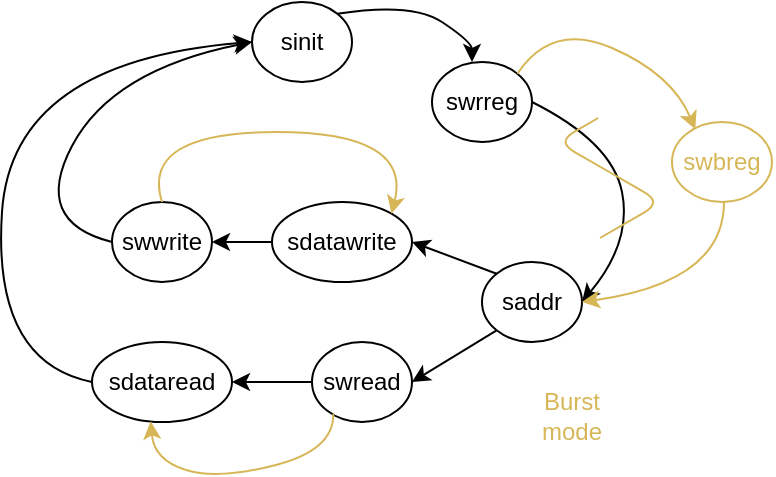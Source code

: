 <mxfile version="14.6.13" type="device"><diagram id="qW3i7_k0rs31cUlDjsJn" name="Page-1"><mxGraphModel dx="474" dy="276" grid="0" gridSize="10" guides="1" tooltips="1" connect="1" arrows="1" fold="1" page="1" pageScale="1" pageWidth="850" pageHeight="1100" math="0" shadow="0"><root><mxCell id="0"/><mxCell id="1" parent="0"/><mxCell id="5VibjpQTuv2W_uwCDDh9-3" value="" style="group" vertex="1" connectable="0" parent="1"><mxGeometry x="260" y="110" width="50" height="40" as="geometry"/></mxCell><mxCell id="5VibjpQTuv2W_uwCDDh9-1" value="" style="ellipse;whiteSpace=wrap;html=1;" vertex="1" parent="5VibjpQTuv2W_uwCDDh9-3"><mxGeometry width="50" height="40" as="geometry"/></mxCell><mxCell id="5VibjpQTuv2W_uwCDDh9-2" value="sinit" style="text;html=1;strokeColor=none;fillColor=none;align=center;verticalAlign=middle;whiteSpace=wrap;rounded=0;" vertex="1" parent="5VibjpQTuv2W_uwCDDh9-3"><mxGeometry x="5" y="10" width="40" height="20" as="geometry"/></mxCell><mxCell id="5VibjpQTuv2W_uwCDDh9-4" value="" style="group" vertex="1" connectable="0" parent="1"><mxGeometry x="350" y="140" width="50" height="40" as="geometry"/></mxCell><mxCell id="5VibjpQTuv2W_uwCDDh9-5" value="" style="ellipse;whiteSpace=wrap;html=1;" vertex="1" parent="5VibjpQTuv2W_uwCDDh9-4"><mxGeometry width="50" height="40" as="geometry"/></mxCell><mxCell id="5VibjpQTuv2W_uwCDDh9-6" value="swrreg" style="text;html=1;strokeColor=none;fillColor=none;align=center;verticalAlign=middle;whiteSpace=wrap;rounded=0;" vertex="1" parent="5VibjpQTuv2W_uwCDDh9-4"><mxGeometry x="5" y="10" width="40" height="20" as="geometry"/></mxCell><mxCell id="5VibjpQTuv2W_uwCDDh9-7" value="" style="curved=1;endArrow=classic;html=1;exitX=1;exitY=0;exitDx=0;exitDy=0;entryX=0.4;entryY=0;entryDx=0;entryDy=0;entryPerimeter=0;" edge="1" parent="1" source="5VibjpQTuv2W_uwCDDh9-1" target="5VibjpQTuv2W_uwCDDh9-5"><mxGeometry width="50" height="50" relative="1" as="geometry"><mxPoint x="300" y="200" as="sourcePoint"/><mxPoint x="350" y="150" as="targetPoint"/><Array as="points"><mxPoint x="340" y="110"/><mxPoint x="370" y="130"/></Array></mxGeometry></mxCell><mxCell id="5VibjpQTuv2W_uwCDDh9-8" value="" style="group" vertex="1" connectable="0" parent="1"><mxGeometry x="375" y="240" width="50" height="40" as="geometry"/></mxCell><mxCell id="5VibjpQTuv2W_uwCDDh9-9" value="" style="ellipse;whiteSpace=wrap;html=1;" vertex="1" parent="5VibjpQTuv2W_uwCDDh9-8"><mxGeometry width="50" height="40" as="geometry"/></mxCell><mxCell id="5VibjpQTuv2W_uwCDDh9-10" value="saddr" style="text;html=1;strokeColor=none;fillColor=none;align=center;verticalAlign=middle;whiteSpace=wrap;rounded=0;" vertex="1" parent="5VibjpQTuv2W_uwCDDh9-8"><mxGeometry x="5" y="10" width="40" height="20" as="geometry"/></mxCell><mxCell id="5VibjpQTuv2W_uwCDDh9-17" value="" style="group" vertex="1" connectable="0" parent="1"><mxGeometry x="270" y="210" width="70" height="40" as="geometry"/></mxCell><mxCell id="5VibjpQTuv2W_uwCDDh9-18" value="" style="ellipse;whiteSpace=wrap;html=1;" vertex="1" parent="5VibjpQTuv2W_uwCDDh9-17"><mxGeometry width="70" height="40" as="geometry"/></mxCell><mxCell id="5VibjpQTuv2W_uwCDDh9-19" value="sdatawrite" style="text;html=1;strokeColor=none;fillColor=none;align=center;verticalAlign=middle;whiteSpace=wrap;rounded=0;" vertex="1" parent="5VibjpQTuv2W_uwCDDh9-17"><mxGeometry x="7" y="10" width="56" height="20" as="geometry"/></mxCell><mxCell id="5VibjpQTuv2W_uwCDDh9-20" value="" style="group" vertex="1" connectable="0" parent="1"><mxGeometry x="290" y="280" width="50" height="40" as="geometry"/></mxCell><mxCell id="5VibjpQTuv2W_uwCDDh9-21" value="" style="ellipse;whiteSpace=wrap;html=1;" vertex="1" parent="5VibjpQTuv2W_uwCDDh9-20"><mxGeometry width="50" height="40" as="geometry"/></mxCell><mxCell id="5VibjpQTuv2W_uwCDDh9-22" value="swread" style="text;html=1;strokeColor=none;fillColor=none;align=center;verticalAlign=middle;whiteSpace=wrap;rounded=0;" vertex="1" parent="5VibjpQTuv2W_uwCDDh9-20"><mxGeometry x="5" y="10" width="40" height="20" as="geometry"/></mxCell><mxCell id="5VibjpQTuv2W_uwCDDh9-23" value="" style="endArrow=classic;html=1;startSize=6;endSize=6;entryX=1;entryY=0.5;entryDx=0;entryDy=0;exitX=0;exitY=0;exitDx=0;exitDy=0;" edge="1" parent="1" source="5VibjpQTuv2W_uwCDDh9-9" target="5VibjpQTuv2W_uwCDDh9-18"><mxGeometry width="50" height="50" relative="1" as="geometry"><mxPoint x="330" y="270" as="sourcePoint"/><mxPoint x="380" y="220" as="targetPoint"/></mxGeometry></mxCell><mxCell id="5VibjpQTuv2W_uwCDDh9-25" value="" style="endArrow=classic;html=1;startSize=6;endSize=6;entryX=1;entryY=0.5;entryDx=0;entryDy=0;exitX=0;exitY=1;exitDx=0;exitDy=0;" edge="1" parent="1" source="5VibjpQTuv2W_uwCDDh9-9" target="5VibjpQTuv2W_uwCDDh9-21"><mxGeometry width="50" height="50" relative="1" as="geometry"><mxPoint x="330" y="270" as="sourcePoint"/><mxPoint x="380" y="220" as="targetPoint"/></mxGeometry></mxCell><mxCell id="5VibjpQTuv2W_uwCDDh9-26" value="" style="group" vertex="1" connectable="0" parent="1"><mxGeometry x="180" y="280" width="70" height="40" as="geometry"/></mxCell><mxCell id="5VibjpQTuv2W_uwCDDh9-27" value="" style="ellipse;whiteSpace=wrap;html=1;" vertex="1" parent="5VibjpQTuv2W_uwCDDh9-26"><mxGeometry width="70" height="40" as="geometry"/></mxCell><mxCell id="5VibjpQTuv2W_uwCDDh9-28" value="sdataread" style="text;html=1;strokeColor=none;fillColor=none;align=center;verticalAlign=middle;whiteSpace=wrap;rounded=0;" vertex="1" parent="5VibjpQTuv2W_uwCDDh9-26"><mxGeometry x="7" y="10" width="56" height="20" as="geometry"/></mxCell><mxCell id="5VibjpQTuv2W_uwCDDh9-29" value="" style="endArrow=classic;html=1;startSize=6;endSize=6;exitX=0;exitY=0.5;exitDx=0;exitDy=0;entryX=1;entryY=0.5;entryDx=0;entryDy=0;" edge="1" parent="1" source="5VibjpQTuv2W_uwCDDh9-21" target="5VibjpQTuv2W_uwCDDh9-27"><mxGeometry width="50" height="50" relative="1" as="geometry"><mxPoint x="330" y="270" as="sourcePoint"/><mxPoint x="380" y="220" as="targetPoint"/></mxGeometry></mxCell><mxCell id="5VibjpQTuv2W_uwCDDh9-30" value="" style="curved=1;endArrow=classic;html=1;startSize=6;endSize=6;entryX=0;entryY=0.5;entryDx=0;entryDy=0;exitX=0;exitY=0.5;exitDx=0;exitDy=0;" edge="1" parent="1" source="5VibjpQTuv2W_uwCDDh9-27" target="5VibjpQTuv2W_uwCDDh9-1"><mxGeometry width="50" height="50" relative="1" as="geometry"><mxPoint x="330" y="270" as="sourcePoint"/><mxPoint x="380" y="220" as="targetPoint"/><Array as="points"><mxPoint x="130" y="290"/><mxPoint x="140" y="140"/></Array></mxGeometry></mxCell><mxCell id="5VibjpQTuv2W_uwCDDh9-31" value="" style="group" vertex="1" connectable="0" parent="1"><mxGeometry x="190" y="210" width="50" height="40" as="geometry"/></mxCell><mxCell id="5VibjpQTuv2W_uwCDDh9-32" value="" style="ellipse;whiteSpace=wrap;html=1;" vertex="1" parent="5VibjpQTuv2W_uwCDDh9-31"><mxGeometry width="50" height="40" as="geometry"/></mxCell><mxCell id="5VibjpQTuv2W_uwCDDh9-33" value="swwrite" style="text;html=1;strokeColor=none;fillColor=none;align=center;verticalAlign=middle;whiteSpace=wrap;rounded=0;" vertex="1" parent="5VibjpQTuv2W_uwCDDh9-31"><mxGeometry x="5" y="10" width="40" height="20" as="geometry"/></mxCell><mxCell id="5VibjpQTuv2W_uwCDDh9-34" value="" style="endArrow=classic;html=1;startSize=6;endSize=6;exitX=0;exitY=0.5;exitDx=0;exitDy=0;entryX=1;entryY=0.5;entryDx=0;entryDy=0;" edge="1" parent="1" source="5VibjpQTuv2W_uwCDDh9-18" target="5VibjpQTuv2W_uwCDDh9-32"><mxGeometry width="50" height="50" relative="1" as="geometry"><mxPoint x="330" y="270" as="sourcePoint"/><mxPoint x="380" y="220" as="targetPoint"/></mxGeometry></mxCell><mxCell id="5VibjpQTuv2W_uwCDDh9-35" value="" style="curved=1;endArrow=classic;html=1;startSize=6;endSize=6;entryX=0;entryY=0.5;entryDx=0;entryDy=0;exitX=0;exitY=0.5;exitDx=0;exitDy=0;" edge="1" parent="1" source="5VibjpQTuv2W_uwCDDh9-32" target="5VibjpQTuv2W_uwCDDh9-1"><mxGeometry width="50" height="50" relative="1" as="geometry"><mxPoint x="330" y="220" as="sourcePoint"/><mxPoint x="380" y="170" as="targetPoint"/><Array as="points"><mxPoint x="150" y="220"/><mxPoint x="190" y="144"/></Array></mxGeometry></mxCell><mxCell id="5VibjpQTuv2W_uwCDDh9-36" value="" style="curved=1;endArrow=classic;html=1;startSize=6;endSize=6;entryX=1;entryY=0.5;entryDx=0;entryDy=0;exitX=1;exitY=0.5;exitDx=0;exitDy=0;" edge="1" parent="1" source="5VibjpQTuv2W_uwCDDh9-5" target="5VibjpQTuv2W_uwCDDh9-9"><mxGeometry width="50" height="50" relative="1" as="geometry"><mxPoint x="330" y="260" as="sourcePoint"/><mxPoint x="380" y="210" as="targetPoint"/><Array as="points"><mxPoint x="440" y="180"/><mxPoint x="450" y="230"/></Array></mxGeometry></mxCell><mxCell id="5VibjpQTuv2W_uwCDDh9-37" value="" style="group;" vertex="1" connectable="0" parent="1"><mxGeometry x="470" y="170" width="50" height="40" as="geometry"/></mxCell><mxCell id="5VibjpQTuv2W_uwCDDh9-38" value="" style="ellipse;whiteSpace=wrap;html=1;strokeColor=#D6B656;" vertex="1" parent="5VibjpQTuv2W_uwCDDh9-37"><mxGeometry width="50" height="40" as="geometry"/></mxCell><mxCell id="5VibjpQTuv2W_uwCDDh9-39" value="&lt;font color=&quot;#d6b656&quot;&gt;swbreg&lt;/font&gt;" style="text;html=1;align=center;verticalAlign=middle;whiteSpace=wrap;rounded=0;" vertex="1" parent="5VibjpQTuv2W_uwCDDh9-37"><mxGeometry x="5" y="10" width="40" height="20" as="geometry"/></mxCell><mxCell id="5VibjpQTuv2W_uwCDDh9-41" value="" style="curved=1;endArrow=classic;html=1;startSize=6;endSize=6;entryX=0.233;entryY=0.092;entryDx=0;entryDy=0;entryPerimeter=0;exitX=1;exitY=0;exitDx=0;exitDy=0;fillColor=#fff2cc;strokeColor=#d6b656;" edge="1" parent="1" source="5VibjpQTuv2W_uwCDDh9-5" target="5VibjpQTuv2W_uwCDDh9-38"><mxGeometry width="50" height="50" relative="1" as="geometry"><mxPoint x="410" y="155" as="sourcePoint"/><mxPoint x="460" y="105" as="targetPoint"/><Array as="points"><mxPoint x="410" y="120"/><mxPoint x="470" y="146"/></Array></mxGeometry></mxCell><mxCell id="5VibjpQTuv2W_uwCDDh9-42" value="" style="curved=1;endArrow=classic;html=1;fontColor=#FFD966;startSize=6;endSize=6;entryX=1;entryY=0.5;entryDx=0;entryDy=0;exitX=0.52;exitY=1;exitDx=0;exitDy=0;exitPerimeter=0;strokeColor=#D6B656;" edge="1" parent="1" source="5VibjpQTuv2W_uwCDDh9-38" target="5VibjpQTuv2W_uwCDDh9-9"><mxGeometry width="50" height="50" relative="1" as="geometry"><mxPoint x="326" y="231" as="sourcePoint"/><mxPoint x="376" y="181" as="targetPoint"/><Array as="points"><mxPoint x="496" y="250"/></Array></mxGeometry></mxCell><mxCell id="5VibjpQTuv2W_uwCDDh9-43" value="" style="curved=1;endArrow=classic;html=1;fontColor=#FFD966;startSize=6;endSize=6;strokeColor=#D6B656;exitX=0.5;exitY=0;exitDx=0;exitDy=0;entryX=1;entryY=0;entryDx=0;entryDy=0;" edge="1" parent="1" source="5VibjpQTuv2W_uwCDDh9-32" target="5VibjpQTuv2W_uwCDDh9-18"><mxGeometry width="50" height="50" relative="1" as="geometry"><mxPoint x="326" y="231" as="sourcePoint"/><mxPoint x="376" y="181" as="targetPoint"/><Array as="points"><mxPoint x="204" y="175"/><mxPoint x="340" y="175"/></Array></mxGeometry></mxCell><mxCell id="5VibjpQTuv2W_uwCDDh9-44" value="" style="curved=1;endArrow=classic;html=1;fontColor=#FFD966;startSize=6;endSize=6;strokeColor=#D6B656;exitX=0.213;exitY=0.9;exitDx=0;exitDy=0;entryX=0.419;entryY=0.992;entryDx=0;entryDy=0;entryPerimeter=0;exitPerimeter=0;" edge="1" parent="1" source="5VibjpQTuv2W_uwCDDh9-21" target="5VibjpQTuv2W_uwCDDh9-27"><mxGeometry width="50" height="50" relative="1" as="geometry"><mxPoint x="326" y="284" as="sourcePoint"/><mxPoint x="376" y="234" as="targetPoint"/><Array as="points"><mxPoint x="301" y="334"/><mxPoint x="243" y="349"/><mxPoint x="211" y="339"/></Array></mxGeometry></mxCell><mxCell id="5VibjpQTuv2W_uwCDDh9-45" value="&lt;font color=&quot;#d6b656&quot;&gt;Burst mode&lt;/font&gt;" style="text;html=1;strokeColor=none;fillColor=none;align=center;verticalAlign=middle;whiteSpace=wrap;rounded=0;fontColor=#FFD966;" vertex="1" parent="1"><mxGeometry x="400" y="307" width="40" height="20" as="geometry"/></mxCell><mxCell id="5VibjpQTuv2W_uwCDDh9-47" value="" style="edgeStyle=isometricEdgeStyle;endArrow=none;html=1;fontColor=#FFD966;startSize=6;endSize=6;strokeColor=#D6B656;" edge="1" parent="1"><mxGeometry width="50" height="100" relative="1" as="geometry"><mxPoint x="434" y="228" as="sourcePoint"/><mxPoint x="433.09" y="168" as="targetPoint"/><Array as="points"><mxPoint x="447.29" y="200"/></Array></mxGeometry></mxCell></root></mxGraphModel></diagram></mxfile>